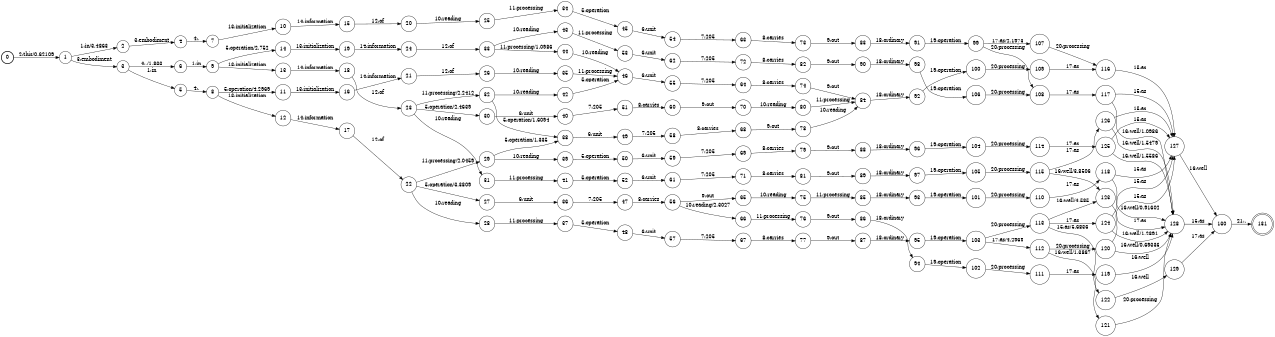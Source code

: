 digraph FST {
rankdir = LR;
size = "8.5,11";
label = "";
center = 1;
orientation = Portrait;
ranksep = "0.4";
nodesep = "0.25";
0 [label = "0", shape = circle, style = bold, fontsize = 14]
	0 -> 1 [label = "2:this/0.62109", fontsize = 14];
1 [label = "1", shape = circle, style = solid, fontsize = 14]
	1 -> 2 [label = "1:in/3.4863", fontsize = 14];
	1 -> 3 [label = "3:embodiment", fontsize = 14];
2 [label = "2", shape = circle, style = solid, fontsize = 14]
	2 -> 4 [label = "3:embodiment", fontsize = 14];
3 [label = "3", shape = circle, style = solid, fontsize = 14]
	3 -> 5 [label = "1:in", fontsize = 14];
	3 -> 6 [label = "4:,/1.833", fontsize = 14];
4 [label = "4", shape = circle, style = solid, fontsize = 14]
	4 -> 7 [label = "4:,", fontsize = 14];
5 [label = "5", shape = circle, style = solid, fontsize = 14]
	5 -> 8 [label = "4:,", fontsize = 14];
6 [label = "6", shape = circle, style = solid, fontsize = 14]
	6 -> 9 [label = "1:in", fontsize = 14];
7 [label = "7", shape = circle, style = solid, fontsize = 14]
	7 -> 10 [label = "13:initialization", fontsize = 14];
8 [label = "8", shape = circle, style = solid, fontsize = 14]
	8 -> 11 [label = "5:operation/4.2969", fontsize = 14];
	8 -> 12 [label = "13:initialization", fontsize = 14];
9 [label = "9", shape = circle, style = solid, fontsize = 14]
	9 -> 14 [label = "5:operation/2.752", fontsize = 14];
	9 -> 13 [label = "13:initialization", fontsize = 14];
10 [label = "10", shape = circle, style = solid, fontsize = 14]
	10 -> 15 [label = "14:information", fontsize = 14];
11 [label = "11", shape = circle, style = solid, fontsize = 14]
	11 -> 16 [label = "13:initialization", fontsize = 14];
12 [label = "12", shape = circle, style = solid, fontsize = 14]
	12 -> 17 [label = "14:information", fontsize = 14];
13 [label = "13", shape = circle, style = solid, fontsize = 14]
	13 -> 18 [label = "14:information", fontsize = 14];
14 [label = "14", shape = circle, style = solid, fontsize = 14]
	14 -> 19 [label = "13:initialization", fontsize = 14];
15 [label = "15", shape = circle, style = solid, fontsize = 14]
	15 -> 20 [label = "12:of", fontsize = 14];
16 [label = "16", shape = circle, style = solid, fontsize = 14]
	16 -> 21 [label = "14:information", fontsize = 14];
17 [label = "17", shape = circle, style = solid, fontsize = 14]
	17 -> 22 [label = "12:of", fontsize = 14];
18 [label = "18", shape = circle, style = solid, fontsize = 14]
	18 -> 23 [label = "12:of", fontsize = 14];
19 [label = "19", shape = circle, style = solid, fontsize = 14]
	19 -> 24 [label = "14:information", fontsize = 14];
20 [label = "20", shape = circle, style = solid, fontsize = 14]
	20 -> 25 [label = "10:reading", fontsize = 14];
21 [label = "21", shape = circle, style = solid, fontsize = 14]
	21 -> 26 [label = "12:of", fontsize = 14];
22 [label = "22", shape = circle, style = solid, fontsize = 14]
	22 -> 27 [label = "5:operation/3.3809", fontsize = 14];
	22 -> 28 [label = "10:reading", fontsize = 14];
	22 -> 29 [label = "11:processing/2.0459", fontsize = 14];
23 [label = "23", shape = circle, style = solid, fontsize = 14]
	23 -> 30 [label = "5:operation/2.4639", fontsize = 14];
	23 -> 31 [label = "10:reading", fontsize = 14];
	23 -> 32 [label = "11:processing/2.2412", fontsize = 14];
24 [label = "24", shape = circle, style = solid, fontsize = 14]
	24 -> 33 [label = "12:of", fontsize = 14];
25 [label = "25", shape = circle, style = solid, fontsize = 14]
	25 -> 34 [label = "11:processing", fontsize = 14];
26 [label = "26", shape = circle, style = solid, fontsize = 14]
	26 -> 35 [label = "10:reading", fontsize = 14];
27 [label = "27", shape = circle, style = solid, fontsize = 14]
	27 -> 36 [label = "6:unit", fontsize = 14];
28 [label = "28", shape = circle, style = solid, fontsize = 14]
	28 -> 37 [label = "11:processing", fontsize = 14];
29 [label = "29", shape = circle, style = solid, fontsize = 14]
	29 -> 38 [label = "5:operation/1.335", fontsize = 14];
	29 -> 39 [label = "10:reading", fontsize = 14];
30 [label = "30", shape = circle, style = solid, fontsize = 14]
	30 -> 40 [label = "6:unit", fontsize = 14];
31 [label = "31", shape = circle, style = solid, fontsize = 14]
	31 -> 41 [label = "11:processing", fontsize = 14];
32 [label = "32", shape = circle, style = solid, fontsize = 14]
	32 -> 38 [label = "5:operation/1.6094", fontsize = 14];
	32 -> 42 [label = "10:reading", fontsize = 14];
33 [label = "33", shape = circle, style = solid, fontsize = 14]
	33 -> 43 [label = "10:reading", fontsize = 14];
	33 -> 44 [label = "11:processing/1.0986", fontsize = 14];
34 [label = "34", shape = circle, style = solid, fontsize = 14]
	34 -> 45 [label = "5:operation", fontsize = 14];
35 [label = "35", shape = circle, style = solid, fontsize = 14]
	35 -> 46 [label = "11:processing", fontsize = 14];
36 [label = "36", shape = circle, style = solid, fontsize = 14]
	36 -> 47 [label = "7:205", fontsize = 14];
37 [label = "37", shape = circle, style = solid, fontsize = 14]
	37 -> 48 [label = "5:operation", fontsize = 14];
38 [label = "38", shape = circle, style = solid, fontsize = 14]
	38 -> 49 [label = "6:unit", fontsize = 14];
39 [label = "39", shape = circle, style = solid, fontsize = 14]
	39 -> 50 [label = "5:operation", fontsize = 14];
40 [label = "40", shape = circle, style = solid, fontsize = 14]
	40 -> 51 [label = "7:205", fontsize = 14];
41 [label = "41", shape = circle, style = solid, fontsize = 14]
	41 -> 52 [label = "5:operation", fontsize = 14];
42 [label = "42", shape = circle, style = solid, fontsize = 14]
	42 -> 46 [label = "5:operation", fontsize = 14];
43 [label = "43", shape = circle, style = solid, fontsize = 14]
	43 -> 53 [label = "11:processing", fontsize = 14];
44 [label = "44", shape = circle, style = solid, fontsize = 14]
	44 -> 46 [label = "10:reading", fontsize = 14];
45 [label = "45", shape = circle, style = solid, fontsize = 14]
	45 -> 54 [label = "6:unit", fontsize = 14];
46 [label = "46", shape = circle, style = solid, fontsize = 14]
	46 -> 55 [label = "6:unit", fontsize = 14];
47 [label = "47", shape = circle, style = solid, fontsize = 14]
	47 -> 56 [label = "8:carries", fontsize = 14];
48 [label = "48", shape = circle, style = solid, fontsize = 14]
	48 -> 57 [label = "6:unit", fontsize = 14];
49 [label = "49", shape = circle, style = solid, fontsize = 14]
	49 -> 58 [label = "7:205", fontsize = 14];
50 [label = "50", shape = circle, style = solid, fontsize = 14]
	50 -> 59 [label = "6:unit", fontsize = 14];
51 [label = "51", shape = circle, style = solid, fontsize = 14]
	51 -> 60 [label = "8:carries", fontsize = 14];
52 [label = "52", shape = circle, style = solid, fontsize = 14]
	52 -> 61 [label = "6:unit", fontsize = 14];
53 [label = "53", shape = circle, style = solid, fontsize = 14]
	53 -> 62 [label = "6:unit", fontsize = 14];
54 [label = "54", shape = circle, style = solid, fontsize = 14]
	54 -> 63 [label = "7:205", fontsize = 14];
55 [label = "55", shape = circle, style = solid, fontsize = 14]
	55 -> 64 [label = "7:205", fontsize = 14];
56 [label = "56", shape = circle, style = solid, fontsize = 14]
	56 -> 65 [label = "9:out", fontsize = 14];
	56 -> 66 [label = "10:reading/2.3027", fontsize = 14];
57 [label = "57", shape = circle, style = solid, fontsize = 14]
	57 -> 67 [label = "7:205", fontsize = 14];
58 [label = "58", shape = circle, style = solid, fontsize = 14]
	58 -> 68 [label = "8:carries", fontsize = 14];
59 [label = "59", shape = circle, style = solid, fontsize = 14]
	59 -> 69 [label = "7:205", fontsize = 14];
60 [label = "60", shape = circle, style = solid, fontsize = 14]
	60 -> 70 [label = "9:out", fontsize = 14];
61 [label = "61", shape = circle, style = solid, fontsize = 14]
	61 -> 71 [label = "7:205", fontsize = 14];
62 [label = "62", shape = circle, style = solid, fontsize = 14]
	62 -> 72 [label = "7:205", fontsize = 14];
63 [label = "63", shape = circle, style = solid, fontsize = 14]
	63 -> 73 [label = "8:carries", fontsize = 14];
64 [label = "64", shape = circle, style = solid, fontsize = 14]
	64 -> 74 [label = "8:carries", fontsize = 14];
65 [label = "65", shape = circle, style = solid, fontsize = 14]
	65 -> 75 [label = "10:reading", fontsize = 14];
66 [label = "66", shape = circle, style = solid, fontsize = 14]
	66 -> 76 [label = "11:processing", fontsize = 14];
67 [label = "67", shape = circle, style = solid, fontsize = 14]
	67 -> 77 [label = "8:carries", fontsize = 14];
68 [label = "68", shape = circle, style = solid, fontsize = 14]
	68 -> 78 [label = "9:out", fontsize = 14];
69 [label = "69", shape = circle, style = solid, fontsize = 14]
	69 -> 79 [label = "8:carries", fontsize = 14];
70 [label = "70", shape = circle, style = solid, fontsize = 14]
	70 -> 80 [label = "10:reading", fontsize = 14];
71 [label = "71", shape = circle, style = solid, fontsize = 14]
	71 -> 81 [label = "8:carries", fontsize = 14];
72 [label = "72", shape = circle, style = solid, fontsize = 14]
	72 -> 82 [label = "8:carries", fontsize = 14];
73 [label = "73", shape = circle, style = solid, fontsize = 14]
	73 -> 83 [label = "9:out", fontsize = 14];
74 [label = "74", shape = circle, style = solid, fontsize = 14]
	74 -> 84 [label = "9:out", fontsize = 14];
75 [label = "75", shape = circle, style = solid, fontsize = 14]
	75 -> 85 [label = "11:processing", fontsize = 14];
76 [label = "76", shape = circle, style = solid, fontsize = 14]
	76 -> 86 [label = "9:out", fontsize = 14];
77 [label = "77", shape = circle, style = solid, fontsize = 14]
	77 -> 87 [label = "9:out", fontsize = 14];
78 [label = "78", shape = circle, style = solid, fontsize = 14]
	78 -> 84 [label = "10:reading", fontsize = 14];
79 [label = "79", shape = circle, style = solid, fontsize = 14]
	79 -> 88 [label = "9:out", fontsize = 14];
80 [label = "80", shape = circle, style = solid, fontsize = 14]
	80 -> 84 [label = "11:processing", fontsize = 14];
81 [label = "81", shape = circle, style = solid, fontsize = 14]
	81 -> 89 [label = "9:out", fontsize = 14];
82 [label = "82", shape = circle, style = solid, fontsize = 14]
	82 -> 90 [label = "9:out", fontsize = 14];
83 [label = "83", shape = circle, style = solid, fontsize = 14]
	83 -> 91 [label = "18:ordinary", fontsize = 14];
84 [label = "84", shape = circle, style = solid, fontsize = 14]
	84 -> 92 [label = "18:ordinary", fontsize = 14];
85 [label = "85", shape = circle, style = solid, fontsize = 14]
	85 -> 93 [label = "18:ordinary", fontsize = 14];
86 [label = "86", shape = circle, style = solid, fontsize = 14]
	86 -> 94 [label = "18:ordinary", fontsize = 14];
87 [label = "87", shape = circle, style = solid, fontsize = 14]
	87 -> 95 [label = "18:ordinary", fontsize = 14];
88 [label = "88", shape = circle, style = solid, fontsize = 14]
	88 -> 96 [label = "18:ordinary", fontsize = 14];
89 [label = "89", shape = circle, style = solid, fontsize = 14]
	89 -> 97 [label = "18:ordinary", fontsize = 14];
90 [label = "90", shape = circle, style = solid, fontsize = 14]
	90 -> 98 [label = "18:ordinary", fontsize = 14];
91 [label = "91", shape = circle, style = solid, fontsize = 14]
	91 -> 99 [label = "19:operation", fontsize = 14];
92 [label = "92", shape = circle, style = solid, fontsize = 14]
	92 -> 100 [label = "19:operation", fontsize = 14];
93 [label = "93", shape = circle, style = solid, fontsize = 14]
	93 -> 101 [label = "19:operation", fontsize = 14];
94 [label = "94", shape = circle, style = solid, fontsize = 14]
	94 -> 102 [label = "19:operation", fontsize = 14];
95 [label = "95", shape = circle, style = solid, fontsize = 14]
	95 -> 103 [label = "19:operation", fontsize = 14];
96 [label = "96", shape = circle, style = solid, fontsize = 14]
	96 -> 104 [label = "19:operation", fontsize = 14];
97 [label = "97", shape = circle, style = solid, fontsize = 14]
	97 -> 105 [label = "19:operation", fontsize = 14];
98 [label = "98", shape = circle, style = solid, fontsize = 14]
	98 -> 106 [label = "19:operation", fontsize = 14];
99 [label = "99", shape = circle, style = solid, fontsize = 14]
	99 -> 108 [label = "20:processing", fontsize = 14];
	99 -> 107 [label = "17:as/2.1973", fontsize = 14];
100 [label = "100", shape = circle, style = solid, fontsize = 14]
	100 -> 109 [label = "20:processing", fontsize = 14];
101 [label = "101", shape = circle, style = solid, fontsize = 14]
	101 -> 110 [label = "20:processing", fontsize = 14];
102 [label = "102", shape = circle, style = solid, fontsize = 14]
	102 -> 111 [label = "20:processing", fontsize = 14];
103 [label = "103", shape = circle, style = solid, fontsize = 14]
	103 -> 113 [label = "20:processing", fontsize = 14];
	103 -> 112 [label = "17:as/4.2969", fontsize = 14];
104 [label = "104", shape = circle, style = solid, fontsize = 14]
	104 -> 114 [label = "20:processing", fontsize = 14];
105 [label = "105", shape = circle, style = solid, fontsize = 14]
	105 -> 115 [label = "20:processing", fontsize = 14];
106 [label = "106", shape = circle, style = solid, fontsize = 14]
	106 -> 108 [label = "20:processing", fontsize = 14];
107 [label = "107", shape = circle, style = solid, fontsize = 14]
	107 -> 116 [label = "20:processing", fontsize = 14];
108 [label = "108", shape = circle, style = solid, fontsize = 14]
	108 -> 117 [label = "17:as", fontsize = 14];
109 [label = "109", shape = circle, style = solid, fontsize = 14]
	109 -> 116 [label = "17:as", fontsize = 14];
110 [label = "110", shape = circle, style = solid, fontsize = 14]
	110 -> 118 [label = "17:as", fontsize = 14];
111 [label = "111", shape = circle, style = solid, fontsize = 14]
	111 -> 119 [label = "17:as", fontsize = 14];
112 [label = "112", shape = circle, style = solid, fontsize = 14]
	112 -> 120 [label = "20:processing", fontsize = 14];
	112 -> 121 [label = "16:well/1.3867", fontsize = 14];
113 [label = "113", shape = circle, style = solid, fontsize = 14]
	113 -> 123 [label = "16:well/4.585", fontsize = 14];
	113 -> 122 [label = "15:as/5.6836", fontsize = 14];
	113 -> 124 [label = "17:as", fontsize = 14];
114 [label = "114", shape = circle, style = solid, fontsize = 14]
	114 -> 125 [label = "17:as", fontsize = 14];
115 [label = "115", shape = circle, style = solid, fontsize = 14]
	115 -> 123 [label = "16:well/3.8506", fontsize = 14];
	115 -> 126 [label = "17:as", fontsize = 14];
116 [label = "116", shape = circle, style = solid, fontsize = 14]
	116 -> 127 [label = "15:as", fontsize = 14];
117 [label = "117", shape = circle, style = solid, fontsize = 14]
	117 -> 128 [label = "16:well/1.0986", fontsize = 14];
	117 -> 127 [label = "15:as", fontsize = 14];
118 [label = "118", shape = circle, style = solid, fontsize = 14]
	118 -> 128 [label = "16:well/0.91602", fontsize = 14];
	118 -> 127 [label = "15:as", fontsize = 14];
119 [label = "119", shape = circle, style = solid, fontsize = 14]
	119 -> 128 [label = "16:well", fontsize = 14];
120 [label = "120", shape = circle, style = solid, fontsize = 14]
	120 -> 128 [label = "16:well/0.69336", fontsize = 14];
	120 -> 127 [label = "15:as", fontsize = 14];
121 [label = "121", shape = circle, style = solid, fontsize = 14]
	121 -> 128 [label = "20:processing", fontsize = 14];
122 [label = "122", shape = circle, style = solid, fontsize = 14]
	122 -> 129 [label = "16:well", fontsize = 14];
123 [label = "123", shape = circle, style = solid, fontsize = 14]
	123 -> 128 [label = "17:as", fontsize = 14];
124 [label = "124", shape = circle, style = solid, fontsize = 14]
	124 -> 128 [label = "16:well/1.2891", fontsize = 14];
	124 -> 127 [label = "15:as", fontsize = 14];
125 [label = "125", shape = circle, style = solid, fontsize = 14]
	125 -> 128 [label = "16:well/1.5586", fontsize = 14];
	125 -> 127 [label = "15:as", fontsize = 14];
126 [label = "126", shape = circle, style = solid, fontsize = 14]
	126 -> 128 [label = "16:well/1.5479", fontsize = 14];
	126 -> 127 [label = "15:as", fontsize = 14];
127 [label = "127", shape = circle, style = solid, fontsize = 14]
	127 -> 130 [label = "16:well", fontsize = 14];
128 [label = "128", shape = circle, style = solid, fontsize = 14]
	128 -> 130 [label = "15:as", fontsize = 14];
129 [label = "129", shape = circle, style = solid, fontsize = 14]
	129 -> 130 [label = "17:as", fontsize = 14];
130 [label = "130", shape = circle, style = solid, fontsize = 14]
	130 -> 131 [label = "21:.", fontsize = 14];
131 [label = "131", shape = doublecircle, style = solid, fontsize = 14]
}
